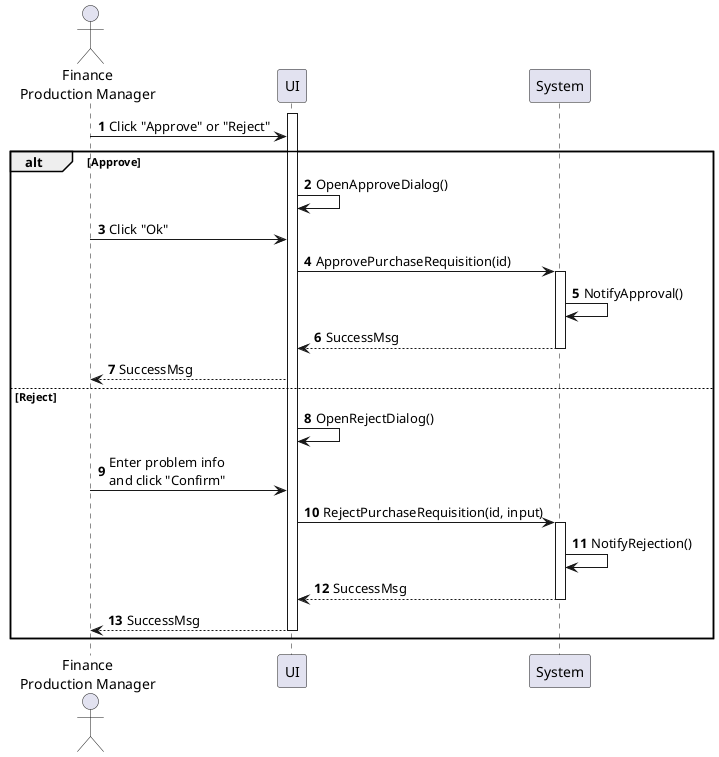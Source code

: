 @startuml purchase-requisition-approve
autonumber

actor "Finance\nProduction Manager" as a
participant UI as f
participant System as b

activate f
a -> f : Click "Approve" or "Reject"

alt Approve
    f -> f : OpenApproveDialog()
    a -> f : Click "Ok"
    f -> b : ApprovePurchaseRequisition(id)
    activate b
    b -> b : NotifyApproval()
    b --> f : SuccessMsg
    deactivate b
    f --> a : SuccessMsg
else Reject
    f -> f : OpenRejectDialog()
    a -> f : Enter problem info\nand click "Confirm"
    f -> b : RejectPurchaseRequisition(id, input)
    activate b
    b -> b : NotifyRejection()
    return SuccessMsg
    f --> a : SuccessMsg
    deactivate f
end
@enduml